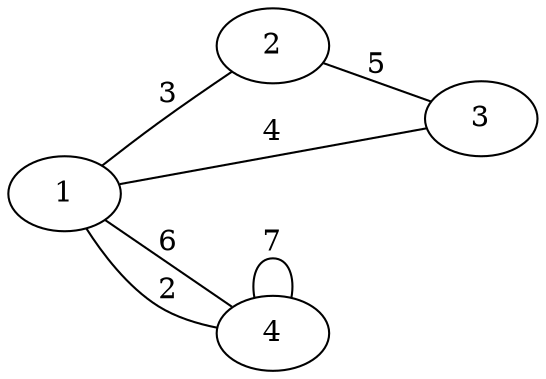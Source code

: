 graph {
    rankdir=LR
    1 -- 2 [label=3, len=3]
    1 -- 3 [label=4, len=4]
    2 -- 3 [label=5, len=5]
    1 -- 4 [label=6, len=6]
    1 -- 4 [label=2, len=2]
    4 -- 4 [label=7, len=7]
}
